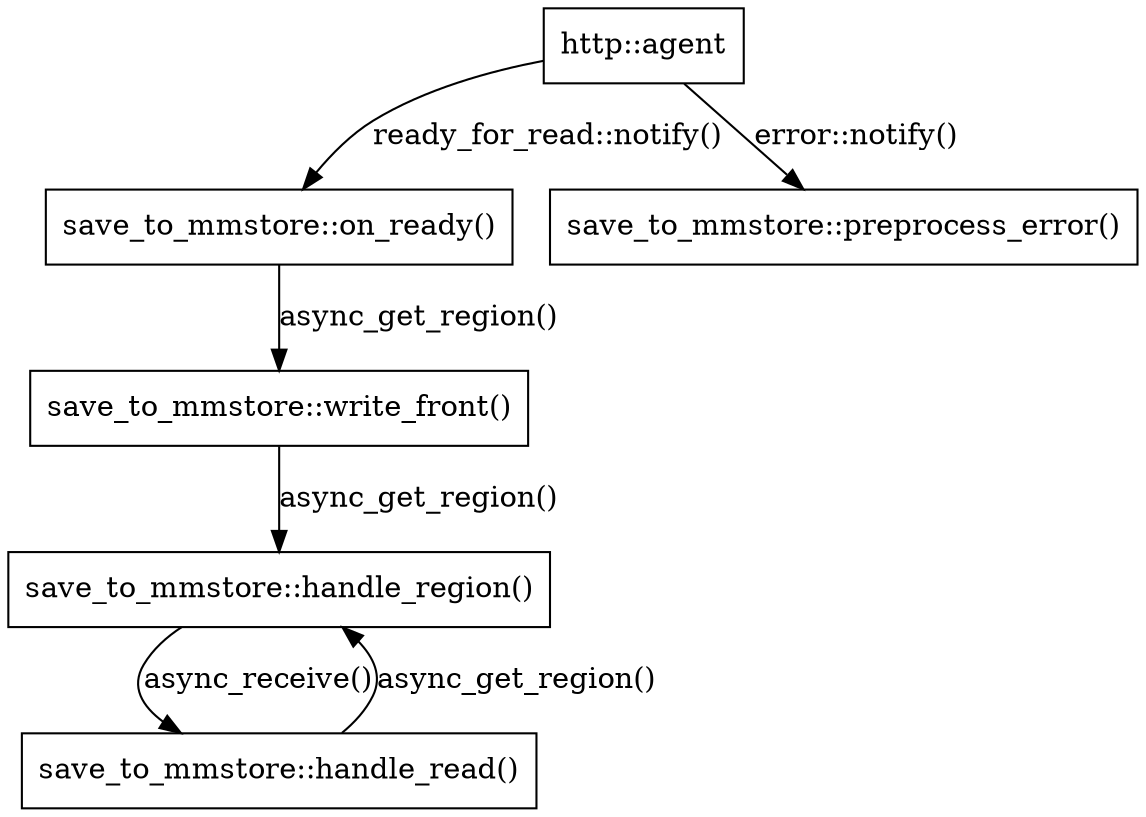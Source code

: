 digraph G {

  node [shape=box];

  "http::agent" -> "save_to_mmstore::on_ready()" [label="ready_for_read::notify()"];
  "http::agent" -> "save_to_mmstore::preprocess_error()" [label="error::notify()"];
  "save_to_mmstore::on_ready()"       -> "save_to_mmstore::write_front()" [label="async_get_region()"];
  "save_to_mmstore::write_front()"    -> "save_to_mmstore::handle_region()" [label="async_get_region()"];
  "save_to_mmstore::handle_region()"  -> "save_to_mmstore::handle_read()" [label="async_receive()"];
  "save_to_mmstore::handle_read()"    -> "save_to_mmstore::handle_region()" [label="async_get_region()"];

}
